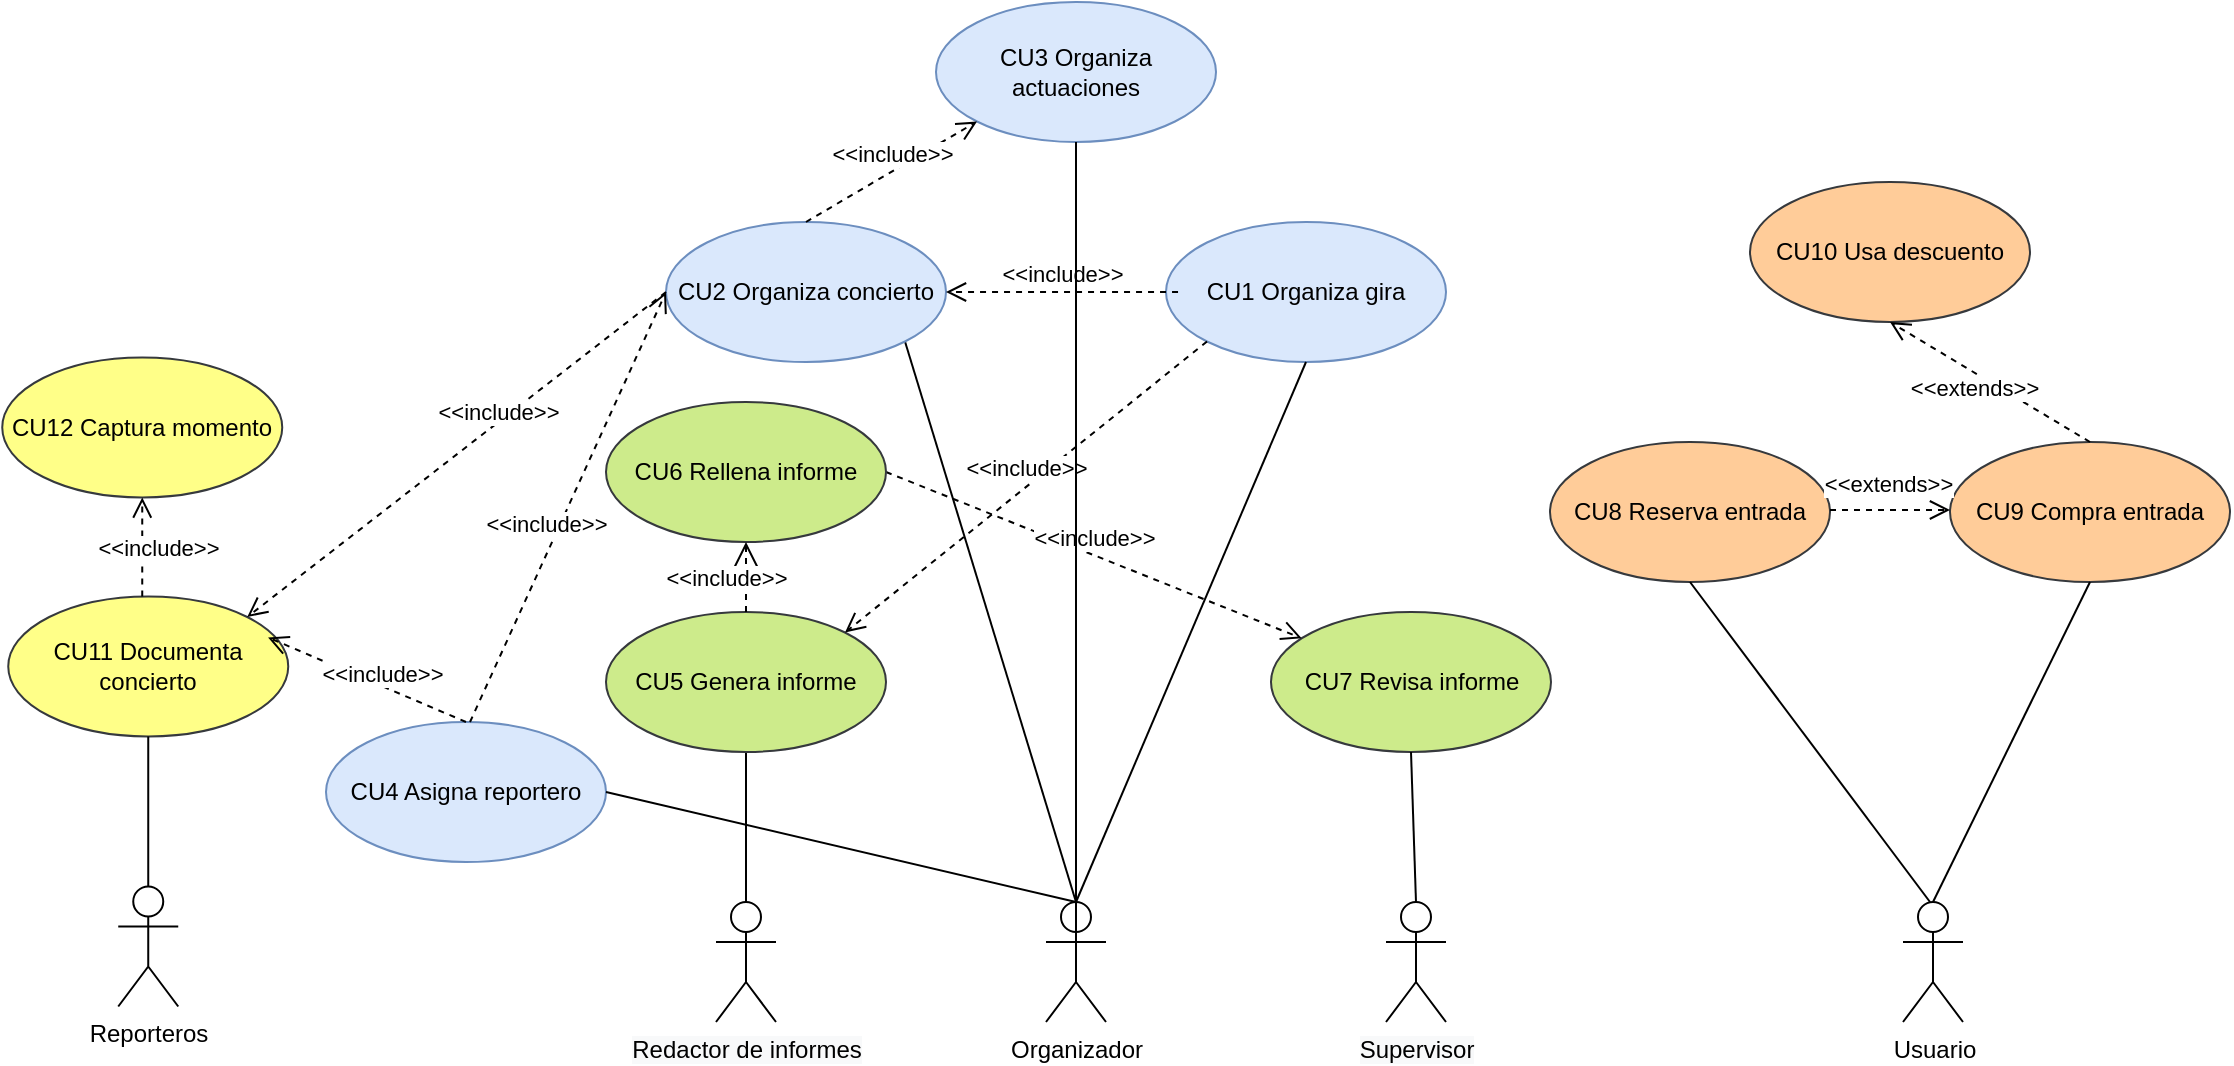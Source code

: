 <mxfile version="12.5.6" type="device"><diagram id="3O3d6EuvzvfL-3PUInVS" name="Page-1"><mxGraphModel dx="1911" dy="549" grid="1" gridSize="10" guides="1" tooltips="1" connect="1" arrows="1" fold="1" page="1" pageScale="1" pageWidth="827" pageHeight="1169" math="0" shadow="0"><root><mxCell id="0"/><mxCell id="1" parent="0"/><mxCell id="nuaYXLa20q4xmHUnbfTM-2" value="Organizador" style="shape=umlActor;verticalLabelPosition=bottom;labelBackgroundColor=#ffffff;verticalAlign=top;html=1;" parent="1" vertex="1"><mxGeometry x="378" y="590" width="30" height="60" as="geometry"/></mxCell><mxCell id="nuaYXLa20q4xmHUnbfTM-5" value="CU1 Organiza gira" style="ellipse;whiteSpace=wrap;html=1;fillColor=#dae8fc;strokeColor=#6c8ebf;" parent="1" vertex="1"><mxGeometry x="438" y="250" width="140" height="70" as="geometry"/></mxCell><mxCell id="RmNtNseV9Tw9WS6IUdGq-8" value="" style="edgeStyle=orthogonalEdgeStyle;rounded=0;orthogonalLoop=1;jettySize=auto;html=1;endArrow=none;endFill=0;" parent="1" source="nuaYXLa20q4xmHUnbfTM-7" target="nuaYXLa20q4xmHUnbfTM-15" edge="1"><mxGeometry relative="1" as="geometry"/></mxCell><mxCell id="nuaYXLa20q4xmHUnbfTM-7" value="&lt;span style=&quot;background-color: rgb(248 , 249 , 250)&quot;&gt;Redactor de informes&lt;br&gt;&lt;/span&gt;" style="shape=umlActor;verticalLabelPosition=bottom;labelBackgroundColor=#ffffff;verticalAlign=top;html=1;" parent="1" vertex="1"><mxGeometry x="213" y="590" width="30" height="60" as="geometry"/></mxCell><mxCell id="nuaYXLa20q4xmHUnbfTM-11" value="" style="html=1;verticalAlign=bottom;endArrow=none;entryX=1;entryY=1;entryDx=0;entryDy=0;exitX=0.5;exitY=0;exitDx=0;exitDy=0;exitPerimeter=0;strokeColor=#000000;endFill=0;" parent="1" source="nuaYXLa20q4xmHUnbfTM-2" target="nuaYXLa20q4xmHUnbfTM-14" edge="1"><mxGeometry width="80" relative="1" as="geometry"><mxPoint x="403" y="670" as="sourcePoint"/><mxPoint x="293" y="621.5" as="targetPoint"/></mxGeometry></mxCell><mxCell id="nuaYXLa20q4xmHUnbfTM-12" value="&lt;span style=&quot;background-color: rgb(248 , 249 , 250)&quot;&gt;Supervisor&lt;/span&gt;" style="shape=umlActor;verticalLabelPosition=bottom;labelBackgroundColor=#ffffff;verticalAlign=top;html=1;" parent="1" vertex="1"><mxGeometry x="548" y="590" width="30" height="60" as="geometry"/></mxCell><mxCell id="nuaYXLa20q4xmHUnbfTM-14" value="CU2 Organiza concierto&lt;span style=&quot;color: rgba(0 , 0 , 0 , 0) ; font-family: monospace ; font-size: 0px ; white-space: nowrap&quot;&gt;%3CmxGraphModel%3E%3Croot%3E%3CmxCell%20id%3D%220%22%2F%3E%3CmxCell%20id%3D%221%22%20parent%3D%220%22%2F%3E%3CmxCell%20id%3D%222%22%20value%3D%22Organizar%20conciertos%22%20style%3D%22ellipse%3BwhiteSpace%3Dwrap%3Bhtml%3D1%3B%22%20vertex%3D%221%22%20parent%3D%221%22%3E%3CmxGeometry%20x%3D%22295%22%20y%3D%22210%22%20width%3D%22140%22%20height%3D%2270%22%20as%3D%22geometry%22%2F%3E%3C%2FmxCell%3E%3C%2Froot%3E%3C%2FmxGraphModel%3E&lt;/span&gt;" style="ellipse;whiteSpace=wrap;html=1;fillColor=#dae8fc;strokeColor=#6c8ebf;" parent="1" vertex="1"><mxGeometry x="188" y="250" width="140" height="70" as="geometry"/></mxCell><mxCell id="nuaYXLa20q4xmHUnbfTM-15" value="CU5 Genera informe" style="ellipse;whiteSpace=wrap;html=1;fillColor=#cdeb8b;strokeColor=#36393d;" parent="1" vertex="1"><mxGeometry x="158" y="445" width="140" height="70" as="geometry"/></mxCell><mxCell id="nuaYXLa20q4xmHUnbfTM-16" value="CU7 Revisa informe" style="ellipse;whiteSpace=wrap;html=1;fillColor=#cdeb8b;strokeColor=#36393d;" parent="1" vertex="1"><mxGeometry x="490.5" y="445" width="140" height="70" as="geometry"/></mxCell><mxCell id="nuaYXLa20q4xmHUnbfTM-18" value="Usuario" style="shape=umlActor;verticalLabelPosition=bottom;labelBackgroundColor=#ffffff;verticalAlign=top;html=1;" parent="1" vertex="1"><mxGeometry x="806.5" y="590" width="30" height="60" as="geometry"/></mxCell><mxCell id="nuaYXLa20q4xmHUnbfTM-22" value="CU9 Compra entrada" style="ellipse;whiteSpace=wrap;html=1;fillColor=#ffcc99;strokeColor=#36393d;" parent="1" vertex="1"><mxGeometry x="830" y="360" width="140" height="70" as="geometry"/></mxCell><mxCell id="nuaYXLa20q4xmHUnbfTM-23" value="Reporteros" style="shape=umlActor;verticalLabelPosition=bottom;labelBackgroundColor=#ffffff;verticalAlign=top;html=1;" parent="1" vertex="1"><mxGeometry x="-85.88" y="582.25" width="30" height="60" as="geometry"/></mxCell><mxCell id="nuaYXLa20q4xmHUnbfTM-25" value="CU11 Documenta concierto" style="ellipse;whiteSpace=wrap;html=1;fillColor=#ffff88;strokeColor=#36393d;" parent="1" vertex="1"><mxGeometry x="-140.88" y="437.25" width="140" height="70" as="geometry"/></mxCell><mxCell id="nuaYXLa20q4xmHUnbfTM-31" value="" style="html=1;verticalAlign=bottom;endArrow=none;entryX=0.5;entryY=1;entryDx=0;entryDy=0;exitX=0.5;exitY=0;exitDx=0;exitDy=0;exitPerimeter=0;strokeColor=#000000;endFill=0;" parent="1" source="nuaYXLa20q4xmHUnbfTM-23" target="nuaYXLa20q4xmHUnbfTM-25" edge="1"><mxGeometry width="80" relative="1" as="geometry"><mxPoint x="-70.88" y="543.25" as="sourcePoint"/><mxPoint x="-5.88" y="507.25" as="targetPoint"/></mxGeometry></mxCell><mxCell id="nuaYXLa20q4xmHUnbfTM-32" value="" style="html=1;verticalAlign=bottom;endArrow=none;entryX=0.5;entryY=1;entryDx=0;entryDy=0;exitX=0.5;exitY=0;exitDx=0;exitDy=0;exitPerimeter=0;strokeColor=#000000;endFill=0;" parent="1" source="nuaYXLa20q4xmHUnbfTM-18" target="nuaYXLa20q4xmHUnbfTM-22" edge="1"><mxGeometry width="80" relative="1" as="geometry"><mxPoint x="836" y="570" as="sourcePoint"/><mxPoint x="916" y="570" as="targetPoint"/></mxGeometry></mxCell><mxCell id="nuaYXLa20q4xmHUnbfTM-34" value="" style="html=1;verticalAlign=bottom;endArrow=none;entryX=0.5;entryY=1;entryDx=0;entryDy=0;exitX=0.5;exitY=0;exitDx=0;exitDy=0;exitPerimeter=0;strokeColor=#000000;endFill=0;" parent="1" source="nuaYXLa20q4xmHUnbfTM-12" target="nuaYXLa20q4xmHUnbfTM-16" edge="1"><mxGeometry width="80" relative="1" as="geometry"><mxPoint x="643" y="549" as="sourcePoint"/><mxPoint x="723" y="549" as="targetPoint"/></mxGeometry></mxCell><mxCell id="nuaYXLa20q4xmHUnbfTM-43" value="CU12 Captura momento" style="ellipse;whiteSpace=wrap;html=1;fillColor=#ffff88;strokeColor=#36393d;" parent="1" vertex="1"><mxGeometry x="-143.88" y="317.75" width="140" height="70" as="geometry"/></mxCell><mxCell id="nuaYXLa20q4xmHUnbfTM-48" value="&amp;lt;&amp;lt;include&amp;gt;&amp;gt;" style="html=1;verticalAlign=bottom;endArrow=open;dashed=1;endSize=8;entryX=0.5;entryY=1;entryDx=0;entryDy=0;" parent="1" target="nuaYXLa20q4xmHUnbfTM-43" edge="1"><mxGeometry x="-0.394" y="-8" relative="1" as="geometry"><mxPoint x="-73.88" y="437.25" as="sourcePoint"/><mxPoint x="-153.88" y="437.25" as="targetPoint"/><mxPoint as="offset"/></mxGeometry></mxCell><mxCell id="nuaYXLa20q4xmHUnbfTM-49" value="&amp;lt;&amp;lt;include&amp;gt;&amp;gt;" style="html=1;verticalAlign=bottom;endArrow=open;dashed=1;endSize=8;exitX=1;exitY=0.5;exitDx=0;exitDy=0;" parent="1" source="pA51o2gMli8Nh-Y6v9TG-1" target="nuaYXLa20q4xmHUnbfTM-16" edge="1"><mxGeometry relative="1" as="geometry"><mxPoint x="228" y="445" as="sourcePoint"/><mxPoint x="278" y="330" as="targetPoint"/></mxGeometry></mxCell><mxCell id="nuaYXLa20q4xmHUnbfTM-50" value="&amp;lt;&amp;lt;include&amp;gt;&amp;gt;" style="html=1;verticalAlign=bottom;endArrow=open;dashed=1;endSize=8;exitX=0.043;exitY=0.5;exitDx=0;exitDy=0;exitPerimeter=0;entryX=1;entryY=0.5;entryDx=0;entryDy=0;" parent="1" source="nuaYXLa20q4xmHUnbfTM-5" target="nuaYXLa20q4xmHUnbfTM-14" edge="1"><mxGeometry relative="1" as="geometry"><mxPoint x="378" y="470" as="sourcePoint"/><mxPoint x="356" y="395" as="targetPoint"/></mxGeometry></mxCell><mxCell id="RmNtNseV9Tw9WS6IUdGq-9" value="" style="html=1;verticalAlign=bottom;endArrow=none;entryX=0.5;entryY=1;entryDx=0;entryDy=0;exitX=0.5;exitY=0;exitDx=0;exitDy=0;exitPerimeter=0;strokeColor=#000000;endFill=0;" parent="1" source="nuaYXLa20q4xmHUnbfTM-2" target="nuaYXLa20q4xmHUnbfTM-5" edge="1"><mxGeometry width="80" relative="1" as="geometry"><mxPoint x="398" y="700" as="sourcePoint"/><mxPoint x="293" y="440.5" as="targetPoint"/></mxGeometry></mxCell><mxCell id="RmNtNseV9Tw9WS6IUdGq-10" value="&amp;lt;&amp;lt;include&amp;gt;&amp;gt;" style="html=1;verticalAlign=bottom;endArrow=open;dashed=1;endSize=8;exitX=0;exitY=1;exitDx=0;exitDy=0;entryX=1;entryY=0;entryDx=0;entryDy=0;" parent="1" source="nuaYXLa20q4xmHUnbfTM-5" target="nuaYXLa20q4xmHUnbfTM-15" edge="1"><mxGeometry relative="1" as="geometry"><mxPoint x="322" y="450" as="sourcePoint"/><mxPoint x="514.5" y="450" as="targetPoint"/></mxGeometry></mxCell><mxCell id="RmNtNseV9Tw9WS6IUdGq-12" value="CU8 Reserva entrada" style="ellipse;whiteSpace=wrap;html=1;fillColor=#ffcc99;strokeColor=#36393d;" parent="1" vertex="1"><mxGeometry x="630" y="360" width="140" height="70" as="geometry"/></mxCell><mxCell id="RmNtNseV9Tw9WS6IUdGq-13" value="" style="html=1;verticalAlign=bottom;endArrow=none;entryX=0.5;entryY=1;entryDx=0;entryDy=0;strokeColor=#000000;endFill=0;" parent="1" target="RmNtNseV9Tw9WS6IUdGq-12" edge="1"><mxGeometry width="80" relative="1" as="geometry"><mxPoint x="820" y="590" as="sourcePoint"/><mxPoint x="902" y="440" as="targetPoint"/></mxGeometry></mxCell><mxCell id="RmNtNseV9Tw9WS6IUdGq-15" value="&amp;lt;&amp;lt;include&amp;gt;&amp;gt;" style="html=1;verticalAlign=bottom;endArrow=open;dashed=1;endSize=8;exitX=0;exitY=0.5;exitDx=0;exitDy=0;entryX=1;entryY=0;entryDx=0;entryDy=0;" parent="1" source="nuaYXLa20q4xmHUnbfTM-14" target="nuaYXLa20q4xmHUnbfTM-25" edge="1"><mxGeometry x="-0.177" y="3" relative="1" as="geometry"><mxPoint x="213.02" y="389.5" as="sourcePoint"/><mxPoint x="142.5" y="389" as="targetPoint"/><mxPoint as="offset"/></mxGeometry></mxCell><mxCell id="RmNtNseV9Tw9WS6IUdGq-17" value="&amp;lt;&amp;lt;extends&amp;gt;&amp;gt;" style="html=1;verticalAlign=bottom;endArrow=open;dashed=1;endSize=8;" parent="1" edge="1"><mxGeometry y="4" relative="1" as="geometry"><mxPoint x="770" y="394" as="sourcePoint"/><mxPoint x="830" y="394" as="targetPoint"/><mxPoint x="-1" as="offset"/></mxGeometry></mxCell><mxCell id="RmNtNseV9Tw9WS6IUdGq-27" value="CU10 Usa descuento" style="ellipse;whiteSpace=wrap;html=1;fillColor=#ffcc99;strokeColor=#36393d;" parent="1" vertex="1"><mxGeometry x="730" y="230" width="140" height="70" as="geometry"/></mxCell><mxCell id="RmNtNseV9Tw9WS6IUdGq-28" value="&amp;lt;&amp;lt;extends&amp;gt;&amp;gt;" style="html=1;verticalAlign=bottom;endArrow=open;dashed=1;endSize=8;exitX=0.5;exitY=0;exitDx=0;exitDy=0;entryX=0.5;entryY=1;entryDx=0;entryDy=0;" parent="1" source="nuaYXLa20q4xmHUnbfTM-22" target="RmNtNseV9Tw9WS6IUdGq-27" edge="1"><mxGeometry y="14" relative="1" as="geometry"><mxPoint x="780.0" y="404" as="sourcePoint"/><mxPoint x="840.0" y="404" as="targetPoint"/><mxPoint x="-1" as="offset"/></mxGeometry></mxCell><mxCell id="pA51o2gMli8Nh-Y6v9TG-1" value="CU6 Rellena informe" style="ellipse;whiteSpace=wrap;html=1;fillColor=#cdeb8b;strokeColor=#36393d;" parent="1" vertex="1"><mxGeometry x="158" y="340" width="140" height="70" as="geometry"/></mxCell><mxCell id="pA51o2gMli8Nh-Y6v9TG-2" value="&amp;lt;&amp;lt;include&amp;gt;&amp;gt;" style="endArrow=open;endSize=12;dashed=1;html=1;exitX=0.5;exitY=0;exitDx=0;exitDy=0;entryX=0.5;entryY=1;entryDx=0;entryDy=0;" parent="1" source="nuaYXLa20q4xmHUnbfTM-15" target="pA51o2gMli8Nh-Y6v9TG-1" edge="1"><mxGeometry y="10" width="160" relative="1" as="geometry"><mxPoint x="243" y="560" as="sourcePoint"/><mxPoint x="403" y="560" as="targetPoint"/><mxPoint as="offset"/></mxGeometry></mxCell><mxCell id="xY6jc98OGMnYTlMIu9QF-2" value="CU3 Organiza actuaciones&lt;span style=&quot;color: rgba(0 , 0 , 0 , 0) ; font-family: monospace ; font-size: 0px ; white-space: nowrap&quot;&gt;%3CmxGraphModel%3E%3Croot%3E%3CmxCell%20id%3D%220%22%2F%3E%3CmxCell%20id%3D%221%22%20parent%3D%220%22%2F%3E%3CmxCell%20id%3D%222%22%20value%3D%22Organizar%20conciertos%22%20style%3D%22ellipse%3BwhiteSpace%3Dwrap%3Bhtml%3D1%3B%22%20vertex%3D%221%22%20parent%3D%221%22%3E%3CmxGeometry%20x%3D%22295%22%20y%3D%22210%22%20width%3D%22140%22%20height%3D%2270%22%20as%3D%22geometry%22%2F%3E%3C%2FmxCell%3E%3C%2Froot%3E%3C%2FmxGraphModel%3&lt;/span&gt;" style="ellipse;whiteSpace=wrap;html=1;fillColor=#dae8fc;strokeColor=#6c8ebf;" vertex="1" parent="1"><mxGeometry x="323" y="140" width="140" height="70" as="geometry"/></mxCell><mxCell id="xY6jc98OGMnYTlMIu9QF-3" value="&amp;lt;&amp;lt;include&amp;gt;&amp;gt;" style="html=1;verticalAlign=bottom;endArrow=open;dashed=1;endSize=8;exitX=0.5;exitY=0;exitDx=0;exitDy=0;entryX=0;entryY=1;entryDx=0;entryDy=0;" edge="1" parent="1" source="nuaYXLa20q4xmHUnbfTM-14" target="xY6jc98OGMnYTlMIu9QF-2"><mxGeometry relative="1" as="geometry"><mxPoint x="344.02" y="230" as="sourcePoint"/><mxPoint x="228" y="230" as="targetPoint"/></mxGeometry></mxCell><mxCell id="xY6jc98OGMnYTlMIu9QF-6" value="" style="endArrow=none;html=1;entryX=0.5;entryY=1;entryDx=0;entryDy=0;exitX=0.5;exitY=0.5;exitDx=0;exitDy=0;exitPerimeter=0;" edge="1" parent="1" source="nuaYXLa20q4xmHUnbfTM-2" target="xY6jc98OGMnYTlMIu9QF-2"><mxGeometry width="50" height="50" relative="1" as="geometry"><mxPoint x="398" y="590" as="sourcePoint"/><mxPoint x="368" y="400" as="targetPoint"/></mxGeometry></mxCell><mxCell id="xY6jc98OGMnYTlMIu9QF-8" value="CU4 Asigna reportero" style="ellipse;whiteSpace=wrap;html=1;fillColor=#dae8fc;strokeColor=#6c8ebf;" vertex="1" parent="1"><mxGeometry x="18" y="500" width="140" height="70" as="geometry"/></mxCell><mxCell id="xY6jc98OGMnYTlMIu9QF-10" value="" style="endArrow=none;html=1;entryX=1;entryY=0.5;entryDx=0;entryDy=0;" edge="1" parent="1" target="xY6jc98OGMnYTlMIu9QF-8"><mxGeometry width="50" height="50" relative="1" as="geometry"><mxPoint x="393" y="590" as="sourcePoint"/><mxPoint x="30" y="620" as="targetPoint"/></mxGeometry></mxCell><mxCell id="xY6jc98OGMnYTlMIu9QF-11" value="&amp;lt;&amp;lt;include&amp;gt;&amp;gt;" style="html=1;verticalAlign=bottom;endArrow=open;dashed=1;endSize=8;entryX=1;entryY=0;entryDx=0;entryDy=0;" edge="1" parent="1"><mxGeometry x="-0.177" y="3" relative="1" as="geometry"><mxPoint x="88" y="500" as="sourcePoint"/><mxPoint x="-10.961" y="457.714" as="targetPoint"/><mxPoint as="offset"/></mxGeometry></mxCell><mxCell id="xY6jc98OGMnYTlMIu9QF-12" value="&amp;lt;&amp;lt;include&amp;gt;&amp;gt;" style="html=1;verticalAlign=bottom;endArrow=open;dashed=1;endSize=8;entryX=0;entryY=0.5;entryDx=0;entryDy=0;" edge="1" parent="1" target="nuaYXLa20q4xmHUnbfTM-14"><mxGeometry x="-0.177" y="3" relative="1" as="geometry"><mxPoint x="90" y="500" as="sourcePoint"/><mxPoint x="-0.961" y="467.714" as="targetPoint"/><mxPoint as="offset"/></mxGeometry></mxCell></root></mxGraphModel></diagram></mxfile>